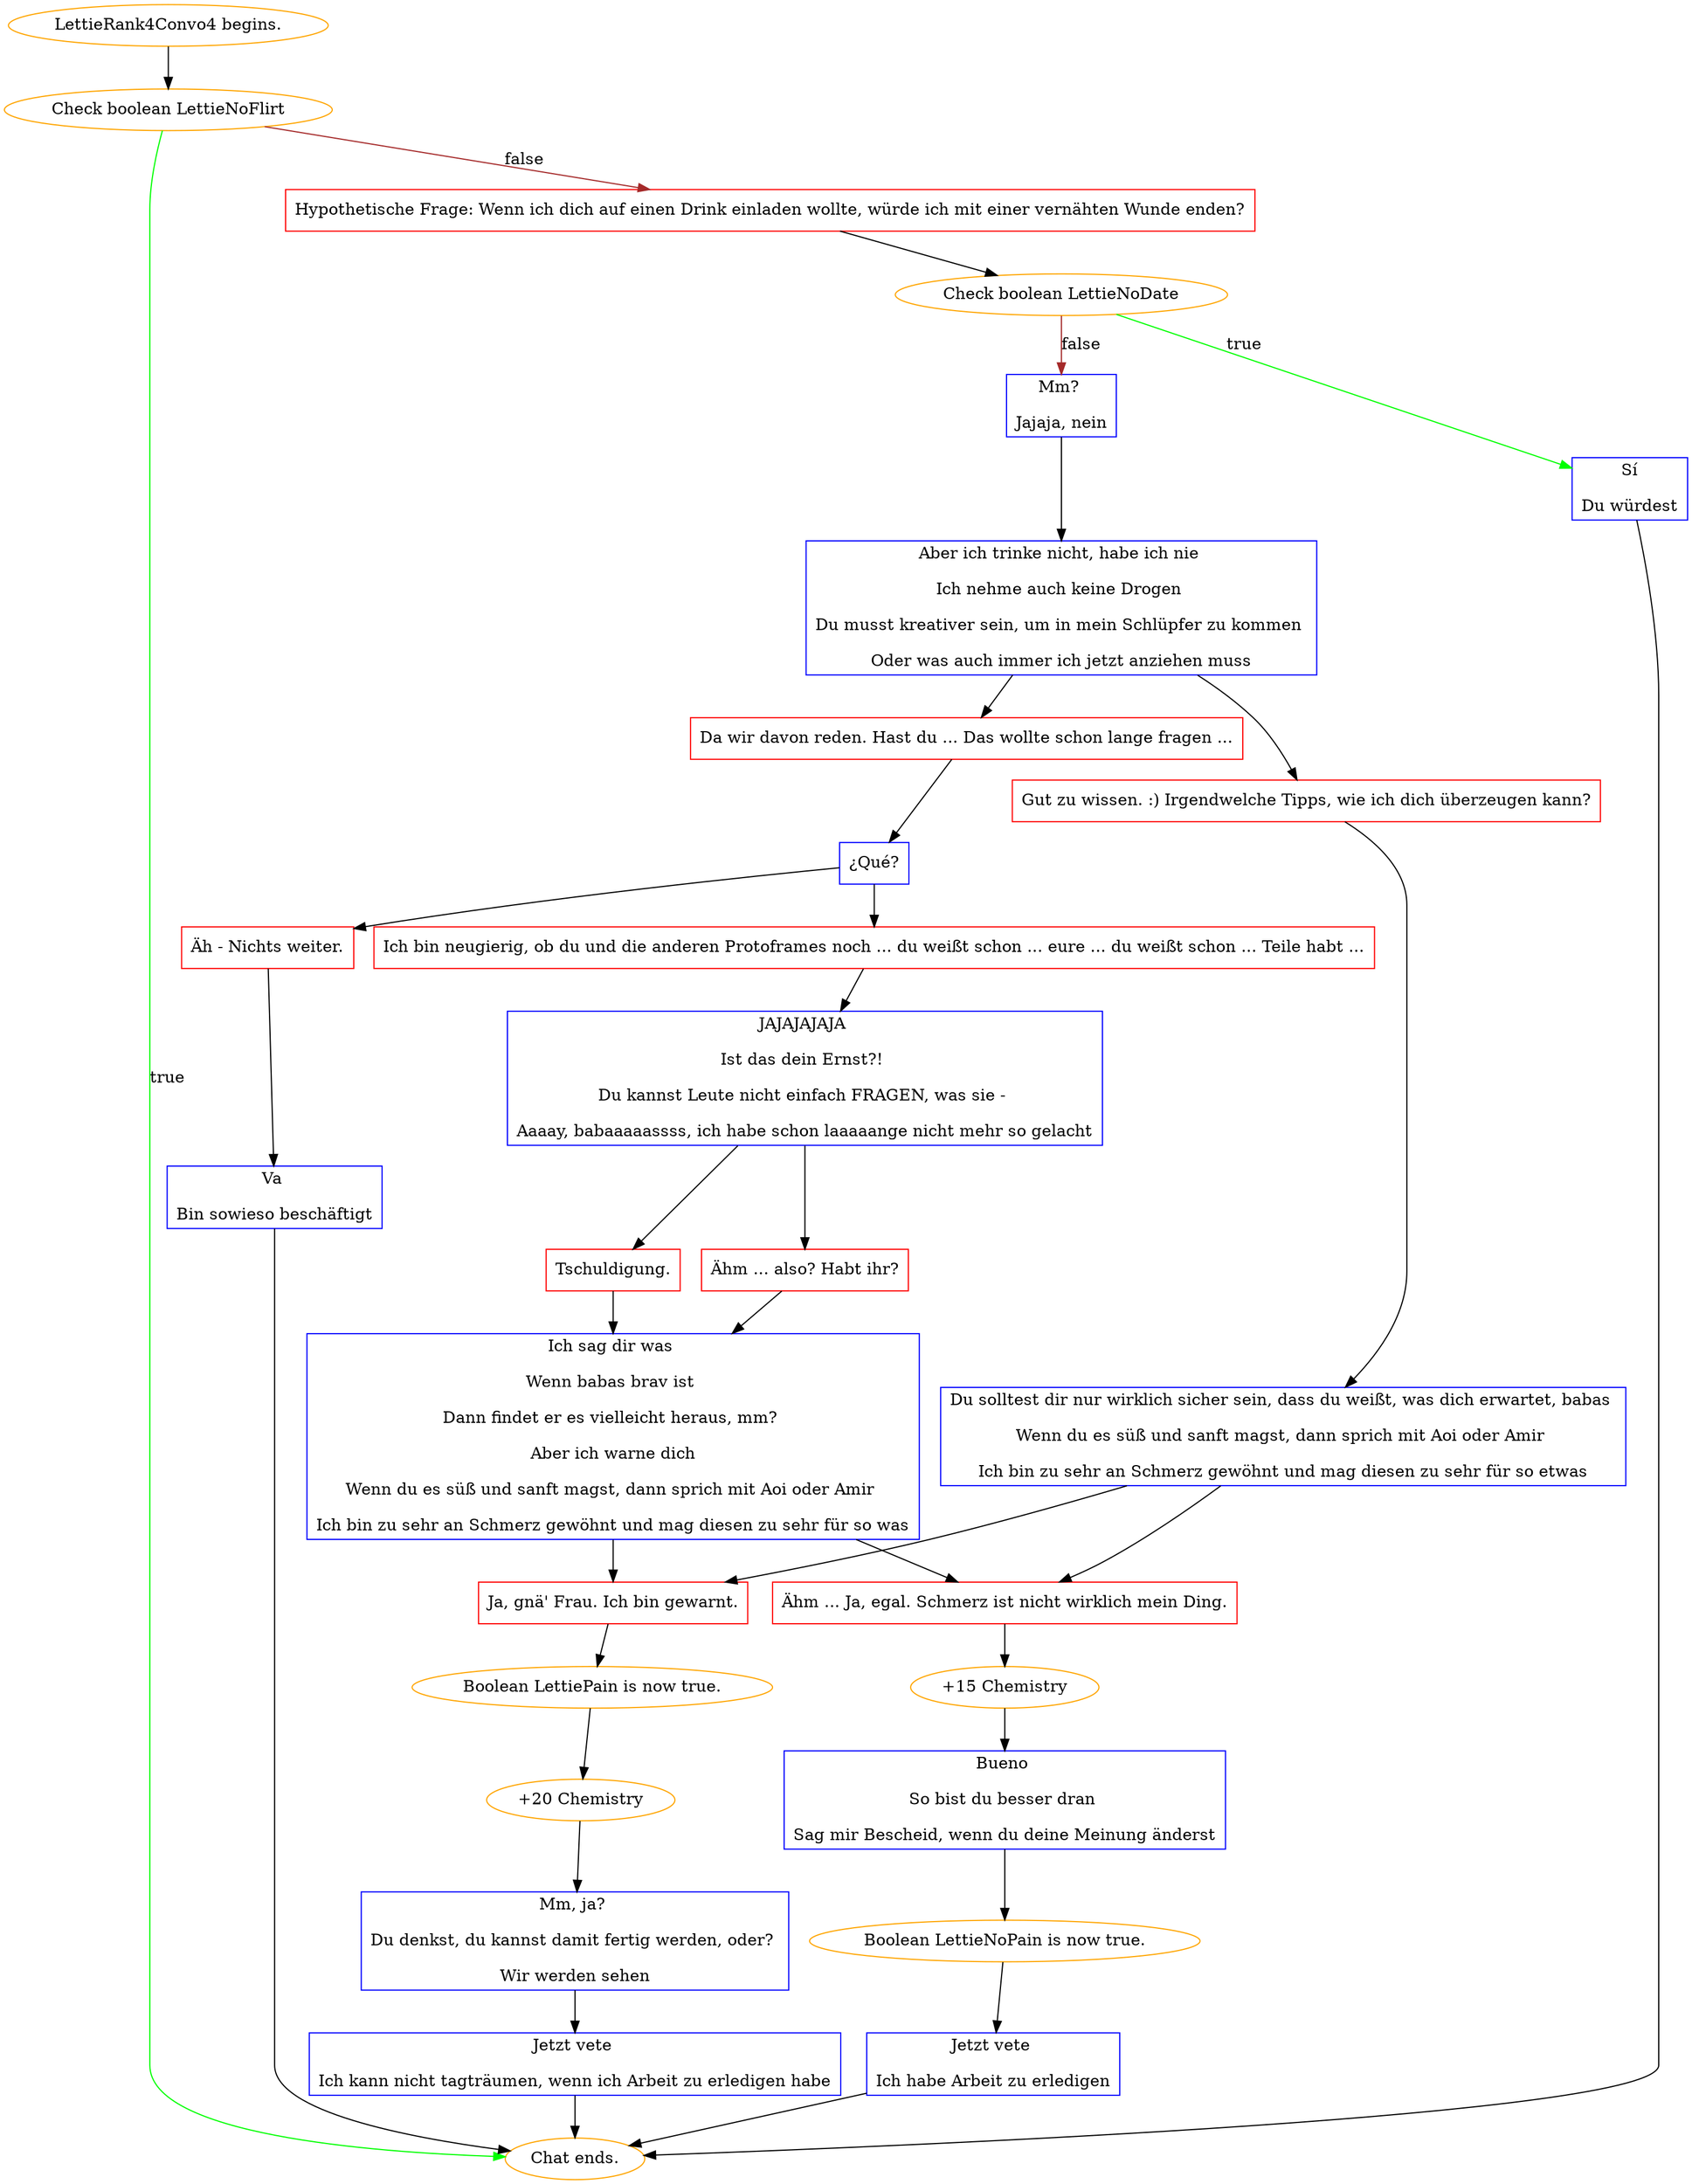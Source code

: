 digraph {
	"LettieRank4Convo4 begins." [color=orange];
		"LettieRank4Convo4 begins." -> j1158339480;
	j1158339480 [label="Check boolean LettieNoFlirt",color=orange];
		j1158339480 -> "Chat ends." [label=true,color=green];
		j1158339480 -> j3734075058 [label=false,color=brown];
	"Chat ends." [color=orange];
	j3734075058 [label="Hypothetische Frage: Wenn ich dich auf einen Drink einladen wollte, würde ich mit einer vernähten Wunde enden?",shape=box,color=red];
		j3734075058 -> j3741727461;
	j3741727461 [label="Check boolean LettieNoDate",color=orange];
		j3741727461 -> j1638910468 [label=true,color=green];
		j3741727461 -> j2734427198 [label=false,color=brown];
	j1638910468 [label="Sí
Du würdest",shape=box,color=blue];
		j1638910468 -> "Chat ends.";
	j2734427198 [label="Mm? 
Jajaja, nein",shape=box,color=blue];
		j2734427198 -> j271645278;
	j271645278 [label="Aber ich trinke nicht, habe ich nie 
Ich nehme auch keine Drogen 
Du musst kreativer sein, um in mein Schlüpfer zu kommen 
Oder was auch immer ich jetzt anziehen muss",shape=box,color=blue];
		j271645278 -> j2905292746;
		j271645278 -> j1144149692;
	j2905292746 [label="Gut zu wissen. :) Irgendwelche Tipps, wie ich dich überzeugen kann?",shape=box,color=red];
		j2905292746 -> j2334548275;
	j1144149692 [label="Da wir davon reden. Hast du ... Das wollte schon lange fragen ...",shape=box,color=red];
		j1144149692 -> j557481327;
	j2334548275 [label="Du solltest dir nur wirklich sicher sein, dass du weißt, was dich erwartet, babas 
Wenn du es süß und sanft magst, dann sprich mit Aoi oder Amir 
Ich bin zu sehr an Schmerz gewöhnt und mag diesen zu sehr für so etwas",shape=box,color=blue];
		j2334548275 -> j47216713;
		j2334548275 -> j1787714542;
	j557481327 [label="¿Qué?",shape=box,color=blue];
		j557481327 -> j2425783871;
		j557481327 -> j636536956;
	j47216713 [label="Ja, gnä' Frau. Ich bin gewarnt.",shape=box,color=red];
		j47216713 -> j195808440;
	j1787714542 [label="Ähm ... Ja, egal. Schmerz ist nicht wirklich mein Ding.",shape=box,color=red];
		j1787714542 -> j3381237174;
	j2425783871 [label="Ich bin neugierig, ob du und die anderen Protoframes noch ... du weißt schon ... eure ... du weißt schon ... Teile habt ...",shape=box,color=red];
		j2425783871 -> j1872527080;
	j636536956 [label="Äh - Nichts weiter.",shape=box,color=red];
		j636536956 -> j3006846604;
	j195808440 [label="Boolean LettiePain is now true.",color=orange];
		j195808440 -> j1979704728;
	j3381237174 [label="+15 Chemistry",color=orange];
		j3381237174 -> j3674506582;
	j1872527080 [label="JAJAJAJAJA 
Ist das dein Ernst?! 
Du kannst Leute nicht einfach FRAGEN, was sie - 
Aaaay, babaaaaassss, ich habe schon laaaaange nicht mehr so gelacht",shape=box,color=blue];
		j1872527080 -> j3809217124;
		j1872527080 -> j4081660635;
	j3006846604 [label="Va 
Bin sowieso beschäftigt",shape=box,color=blue];
		j3006846604 -> "Chat ends.";
	j1979704728 [label="+20 Chemistry",color=orange];
		j1979704728 -> j3441992392;
	j3674506582 [label="Bueno 
So bist du besser dran 
Sag mir Bescheid, wenn du deine Meinung änderst",shape=box,color=blue];
		j3674506582 -> j1271026572;
	j3809217124 [label="Tschuldigung.",shape=box,color=red];
		j3809217124 -> j1947564337;
	j4081660635 [label="Ähm ... also? Habt ihr?",shape=box,color=red];
		j4081660635 -> j1947564337;
	j3441992392 [label="Mm, ja? 
Du denkst, du kannst damit fertig werden, oder? 
Wir werden sehen",shape=box,color=blue];
		j3441992392 -> j3287075363;
	j1271026572 [label="Boolean LettieNoPain is now true.",color=orange];
		j1271026572 -> j3677010230;
	j1947564337 [label="Ich sag dir was 
Wenn babas brav ist 
Dann findet er es vielleicht heraus, mm? 
Aber ich warne dich
Wenn du es süß und sanft magst, dann sprich mit Aoi oder Amir 
Ich bin zu sehr an Schmerz gewöhnt und mag diesen zu sehr für so was",shape=box,color=blue];
		j1947564337 -> j47216713;
		j1947564337 -> j1787714542;
	j3287075363 [label="Jetzt vete 
Ich kann nicht tagträumen, wenn ich Arbeit zu erledigen habe",shape=box,color=blue];
		j3287075363 -> "Chat ends.";
	j3677010230 [label="Jetzt vete 
Ich habe Arbeit zu erledigen",shape=box,color=blue];
		j3677010230 -> "Chat ends.";
}